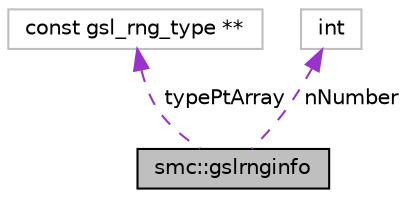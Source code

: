 digraph "smc::gslrnginfo"
{
 // LATEX_PDF_SIZE
  edge [fontname="Helvetica",fontsize="10",labelfontname="Helvetica",labelfontsize="10"];
  node [fontname="Helvetica",fontsize="10",shape=record];
  Node1 [label="smc::gslrnginfo",height=0.2,width=0.4,color="black", fillcolor="grey75", style="filled", fontcolor="black",tooltip="A gsl-rng information handling class (not templated)"];
  Node2 -> Node1 [dir="back",color="darkorchid3",fontsize="10",style="dashed",label=" typePtArray" ,fontname="Helvetica"];
  Node2 [label="const gsl_rng_type **",height=0.2,width=0.4,color="grey75", fillcolor="white", style="filled",tooltip=" "];
  Node3 -> Node1 [dir="back",color="darkorchid3",fontsize="10",style="dashed",label=" nNumber" ,fontname="Helvetica"];
  Node3 [label="int",height=0.2,width=0.4,color="grey75", fillcolor="white", style="filled",tooltip=" "];
}
